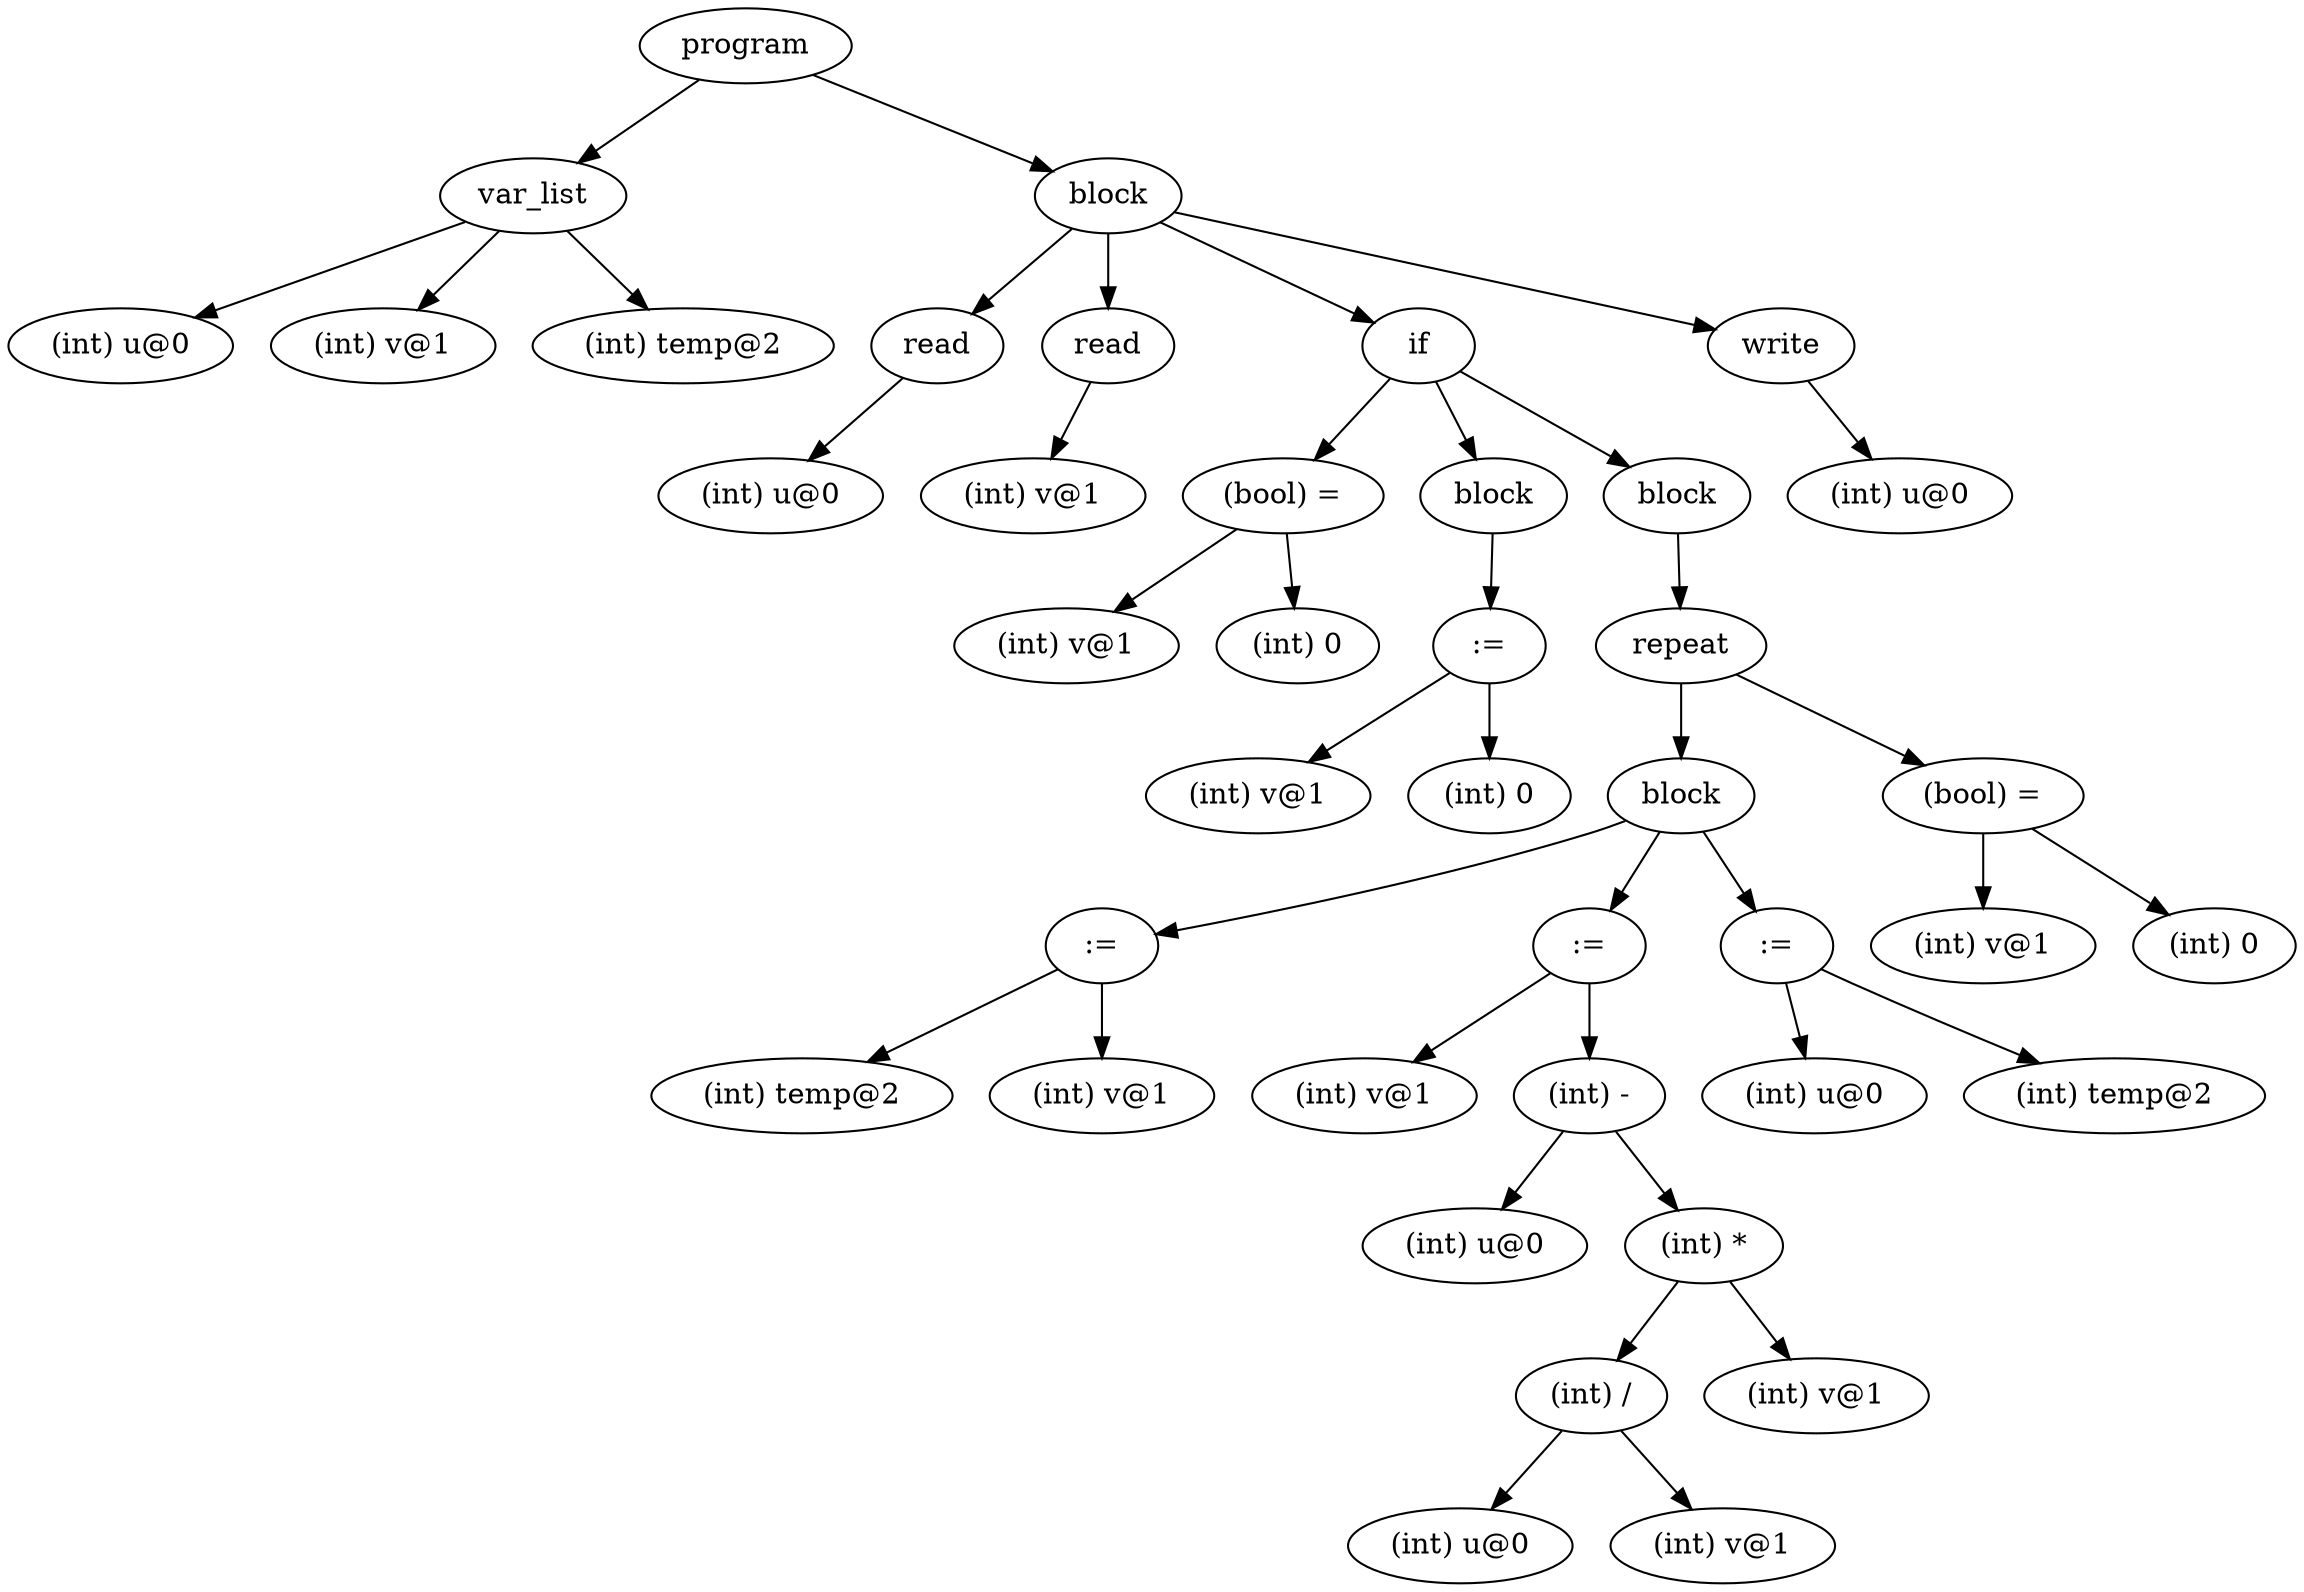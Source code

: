 digraph {
graph [ordering="out"];
node0[label="program"];
node1[label="var_list"];
node2[label="(int) u@0"];
node1 -> node2;
node3[label="(int) v@1"];
node1 -> node3;
node4[label="(int) temp@2"];
node1 -> node4;
node0 -> node1;
node5[label="block"];
node6[label="read"];
node7[label="(int) u@0"];
node6 -> node7;
node5 -> node6;
node8[label="read"];
node9[label="(int) v@1"];
node8 -> node9;
node5 -> node8;
node10[label="if"];
node11[label="(bool) ="];
node12[label="(int) v@1"];
node11 -> node12;
node13[label="(int) 0"];
node11 -> node13;
node10 -> node11;
node14[label="block"];
node15[label=":="];
node16[label="(int) v@1"];
node15 -> node16;
node17[label="(int) 0"];
node15 -> node17;
node14 -> node15;
node10 -> node14;
node18[label="block"];
node19[label="repeat"];
node20[label="block"];
node21[label=":="];
node22[label="(int) temp@2"];
node21 -> node22;
node23[label="(int) v@1"];
node21 -> node23;
node20 -> node21;
node24[label=":="];
node25[label="(int) v@1"];
node24 -> node25;
node26[label="(int) -"];
node27[label="(int) u@0"];
node26 -> node27;
node28[label="(int) *"];
node29[label="(int) /"];
node30[label="(int) u@0"];
node29 -> node30;
node31[label="(int) v@1"];
node29 -> node31;
node28 -> node29;
node32[label="(int) v@1"];
node28 -> node32;
node26 -> node28;
node24 -> node26;
node20 -> node24;
node33[label=":="];
node34[label="(int) u@0"];
node33 -> node34;
node35[label="(int) temp@2"];
node33 -> node35;
node20 -> node33;
node19 -> node20;
node36[label="(bool) ="];
node37[label="(int) v@1"];
node36 -> node37;
node38[label="(int) 0"];
node36 -> node38;
node19 -> node36;
node18 -> node19;
node10 -> node18;
node5 -> node10;
node39[label="write"];
node40[label="(int) u@0"];
node39 -> node40;
node5 -> node39;
node0 -> node5;
}
